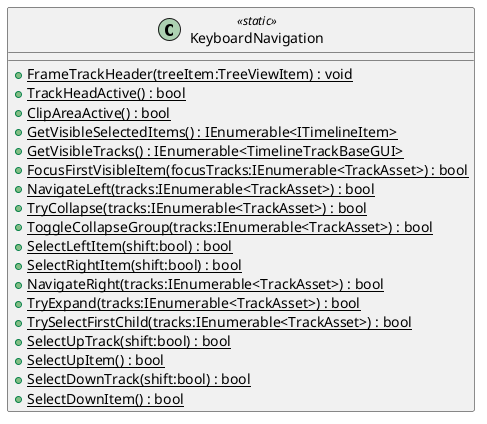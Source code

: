 @startuml
class KeyboardNavigation <<static>> {
    + {static} FrameTrackHeader(treeItem:TreeViewItem) : void
    + {static} TrackHeadActive() : bool
    + {static} ClipAreaActive() : bool
    + {static} GetVisibleSelectedItems() : IEnumerable<ITimelineItem>
    + {static} GetVisibleTracks() : IEnumerable<TimelineTrackBaseGUI>
    + {static} FocusFirstVisibleItem(focusTracks:IEnumerable<TrackAsset>) : bool
    + {static} NavigateLeft(tracks:IEnumerable<TrackAsset>) : bool
    + {static} TryCollapse(tracks:IEnumerable<TrackAsset>) : bool
    + {static} ToggleCollapseGroup(tracks:IEnumerable<TrackAsset>) : bool
    + {static} SelectLeftItem(shift:bool) : bool
    + {static} SelectRightItem(shift:bool) : bool
    + {static} NavigateRight(tracks:IEnumerable<TrackAsset>) : bool
    + {static} TryExpand(tracks:IEnumerable<TrackAsset>) : bool
    + {static} TrySelectFirstChild(tracks:IEnumerable<TrackAsset>) : bool
    + {static} SelectUpTrack(shift:bool) : bool
    + {static} SelectUpItem() : bool
    + {static} SelectDownTrack(shift:bool) : bool
    + {static} SelectDownItem() : bool
}
@enduml
